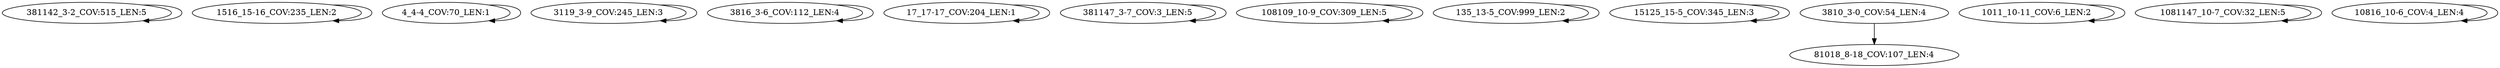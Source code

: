 digraph G {
    "381142_3-2_COV:515_LEN:5" -> "381142_3-2_COV:515_LEN:5";
    "1516_15-16_COV:235_LEN:2" -> "1516_15-16_COV:235_LEN:2";
    "4_4-4_COV:70_LEN:1" -> "4_4-4_COV:70_LEN:1";
    "3119_3-9_COV:245_LEN:3" -> "3119_3-9_COV:245_LEN:3";
    "3816_3-6_COV:112_LEN:4" -> "3816_3-6_COV:112_LEN:4";
    "17_17-17_COV:204_LEN:1" -> "17_17-17_COV:204_LEN:1";
    "381147_3-7_COV:3_LEN:5" -> "381147_3-7_COV:3_LEN:5";
    "108109_10-9_COV:309_LEN:5" -> "108109_10-9_COV:309_LEN:5";
    "135_13-5_COV:999_LEN:2" -> "135_13-5_COV:999_LEN:2";
    "15125_15-5_COV:345_LEN:3" -> "15125_15-5_COV:345_LEN:3";
    "3810_3-0_COV:54_LEN:4" -> "81018_8-18_COV:107_LEN:4";
    "1011_10-11_COV:6_LEN:2" -> "1011_10-11_COV:6_LEN:2";
    "1081147_10-7_COV:32_LEN:5" -> "1081147_10-7_COV:32_LEN:5";
    "10816_10-6_COV:4_LEN:4" -> "10816_10-6_COV:4_LEN:4";
}

